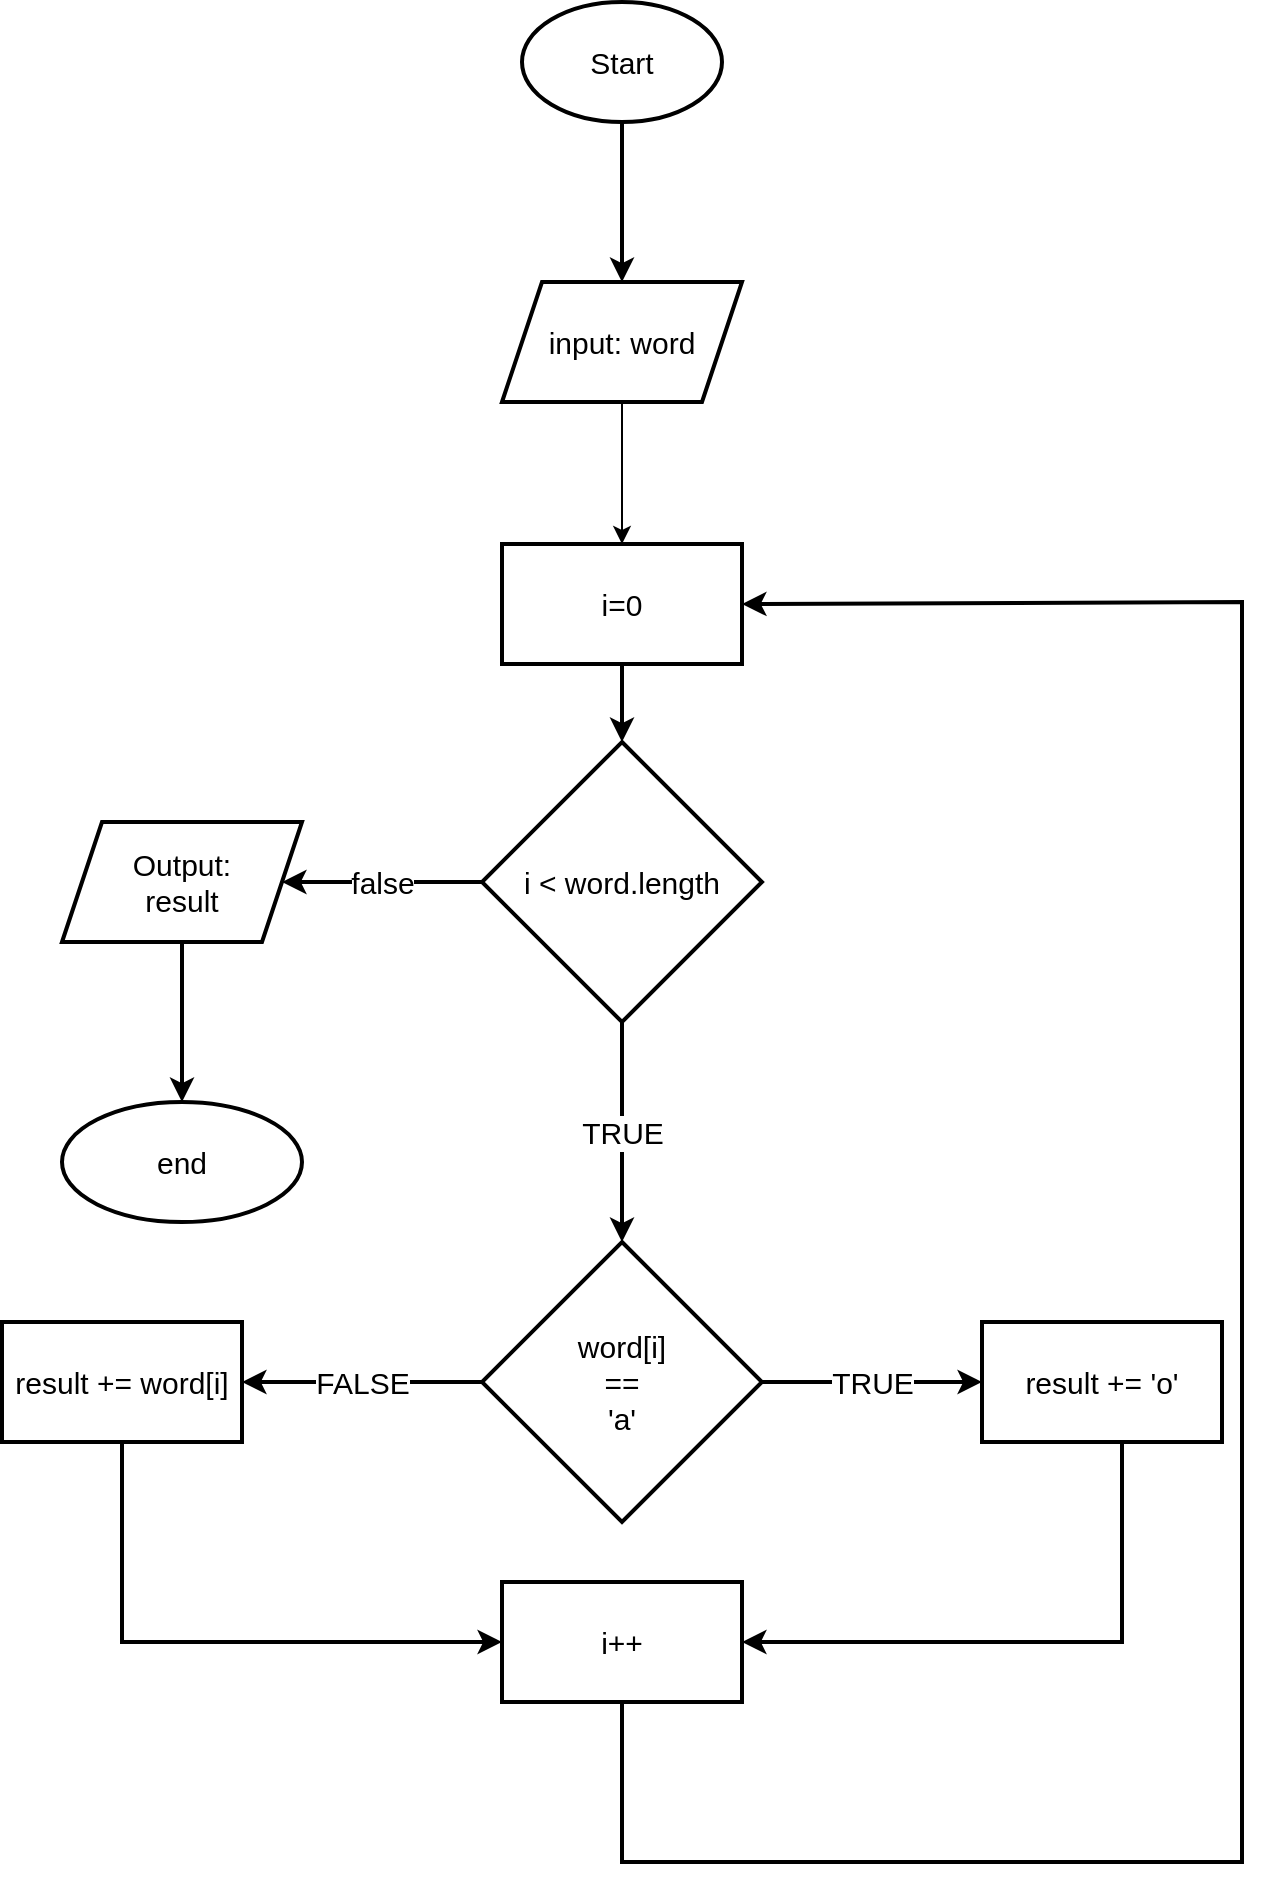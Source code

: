 <mxfile version="20.5.2" type="device"><diagram id="C5RBs43oDa-KdzZeNtuy" name="Page-1"><mxGraphModel dx="1929" dy="1093" grid="1" gridSize="10" guides="1" tooltips="1" connect="1" arrows="1" fold="1" page="1" pageScale="1" pageWidth="827" pageHeight="1169" math="0" shadow="0"><root><mxCell id="WIyWlLk6GJQsqaUBKTNV-0"/><mxCell id="WIyWlLk6GJQsqaUBKTNV-1" parent="WIyWlLk6GJQsqaUBKTNV-0"/><mxCell id="UPKNZFsaDmD6lfa7joEn-2" value="" style="edgeStyle=orthogonalEdgeStyle;rounded=0;orthogonalLoop=1;jettySize=auto;html=1;strokeWidth=2;fontSize=15;" parent="WIyWlLk6GJQsqaUBKTNV-1" source="UPKNZFsaDmD6lfa7joEn-0" target="UPKNZFsaDmD6lfa7joEn-1" edge="1"><mxGeometry relative="1" as="geometry"/></mxCell><mxCell id="UPKNZFsaDmD6lfa7joEn-0" value="Start" style="strokeWidth=2;html=1;shape=mxgraph.flowchart.start_1;whiteSpace=wrap;fontSize=15;" parent="WIyWlLk6GJQsqaUBKTNV-1" vertex="1"><mxGeometry x="360" y="210" width="100" height="60" as="geometry"/></mxCell><mxCell id="8gcg3rs3m0og1CqLpuB1-0" value="" style="edgeStyle=orthogonalEdgeStyle;rounded=0;orthogonalLoop=1;jettySize=auto;html=1;" edge="1" parent="WIyWlLk6GJQsqaUBKTNV-1" source="UPKNZFsaDmD6lfa7joEn-1" target="UPKNZFsaDmD6lfa7joEn-9"><mxGeometry relative="1" as="geometry"/></mxCell><mxCell id="UPKNZFsaDmD6lfa7joEn-1" value="input: word" style="shape=parallelogram;perimeter=parallelogramPerimeter;whiteSpace=wrap;html=1;fixedSize=1;strokeWidth=2;fontSize=15;" parent="WIyWlLk6GJQsqaUBKTNV-1" vertex="1"><mxGeometry x="350" y="350" width="120" height="60" as="geometry"/></mxCell><mxCell id="UPKNZFsaDmD6lfa7joEn-12" value="" style="edgeStyle=orthogonalEdgeStyle;rounded=0;orthogonalLoop=1;jettySize=auto;html=1;strokeWidth=2;fontSize=15;" parent="WIyWlLk6GJQsqaUBKTNV-1" source="UPKNZFsaDmD6lfa7joEn-9" target="UPKNZFsaDmD6lfa7joEn-11" edge="1"><mxGeometry relative="1" as="geometry"/></mxCell><mxCell id="UPKNZFsaDmD6lfa7joEn-9" value="i=0" style="whiteSpace=wrap;html=1;fontSize=15;strokeWidth=2;" parent="WIyWlLk6GJQsqaUBKTNV-1" vertex="1"><mxGeometry x="350" y="481" width="120" height="60" as="geometry"/></mxCell><mxCell id="UPKNZFsaDmD6lfa7joEn-14" value="false" style="edgeStyle=orthogonalEdgeStyle;rounded=0;orthogonalLoop=1;jettySize=auto;html=1;strokeWidth=2;fontSize=15;" parent="WIyWlLk6GJQsqaUBKTNV-1" source="UPKNZFsaDmD6lfa7joEn-11" target="UPKNZFsaDmD6lfa7joEn-13" edge="1"><mxGeometry relative="1" as="geometry"/></mxCell><mxCell id="UPKNZFsaDmD6lfa7joEn-22" value="TRUE" style="edgeStyle=orthogonalEdgeStyle;rounded=0;orthogonalLoop=1;jettySize=auto;html=1;strokeWidth=2;fontSize=15;" parent="WIyWlLk6GJQsqaUBKTNV-1" source="UPKNZFsaDmD6lfa7joEn-11" target="UPKNZFsaDmD6lfa7joEn-21" edge="1"><mxGeometry relative="1" as="geometry"/></mxCell><mxCell id="UPKNZFsaDmD6lfa7joEn-11" value="i &amp;lt; word.length" style="rhombus;whiteSpace=wrap;html=1;fontSize=15;strokeWidth=2;" parent="WIyWlLk6GJQsqaUBKTNV-1" vertex="1"><mxGeometry x="340" y="580" width="140" height="140" as="geometry"/></mxCell><mxCell id="UPKNZFsaDmD6lfa7joEn-18" value="" style="edgeStyle=orthogonalEdgeStyle;rounded=0;orthogonalLoop=1;jettySize=auto;html=1;strokeWidth=2;fontSize=15;" parent="WIyWlLk6GJQsqaUBKTNV-1" source="UPKNZFsaDmD6lfa7joEn-13" target="UPKNZFsaDmD6lfa7joEn-17" edge="1"><mxGeometry relative="1" as="geometry"/></mxCell><mxCell id="UPKNZFsaDmD6lfa7joEn-13" value="Output:&lt;br style=&quot;font-size: 15px;&quot;&gt;result" style="shape=parallelogram;perimeter=parallelogramPerimeter;whiteSpace=wrap;html=1;fixedSize=1;fontSize=15;strokeWidth=2;" parent="WIyWlLk6GJQsqaUBKTNV-1" vertex="1"><mxGeometry x="130" y="620" width="120" height="60" as="geometry"/></mxCell><mxCell id="UPKNZFsaDmD6lfa7joEn-17" value="end" style="ellipse;whiteSpace=wrap;html=1;fontSize=15;strokeWidth=2;" parent="WIyWlLk6GJQsqaUBKTNV-1" vertex="1"><mxGeometry x="130" y="760" width="120" height="60" as="geometry"/></mxCell><mxCell id="UPKNZFsaDmD6lfa7joEn-24" value="TRUE" style="edgeStyle=orthogonalEdgeStyle;rounded=0;orthogonalLoop=1;jettySize=auto;html=1;strokeWidth=2;fontSize=15;" parent="WIyWlLk6GJQsqaUBKTNV-1" source="UPKNZFsaDmD6lfa7joEn-21" target="UPKNZFsaDmD6lfa7joEn-23" edge="1"><mxGeometry relative="1" as="geometry"/></mxCell><mxCell id="UPKNZFsaDmD6lfa7joEn-28" value="FALSE" style="edgeStyle=orthogonalEdgeStyle;rounded=0;orthogonalLoop=1;jettySize=auto;html=1;strokeWidth=2;fontSize=15;" parent="WIyWlLk6GJQsqaUBKTNV-1" source="UPKNZFsaDmD6lfa7joEn-21" target="UPKNZFsaDmD6lfa7joEn-27" edge="1"><mxGeometry relative="1" as="geometry"/></mxCell><mxCell id="UPKNZFsaDmD6lfa7joEn-21" value="word[i]&lt;br style=&quot;font-size: 15px;&quot;&gt;==&lt;br style=&quot;font-size: 15px;&quot;&gt;'a'" style="rhombus;whiteSpace=wrap;html=1;fontSize=15;strokeWidth=2;" parent="WIyWlLk6GJQsqaUBKTNV-1" vertex="1"><mxGeometry x="340" y="830" width="140" height="140" as="geometry"/></mxCell><mxCell id="UPKNZFsaDmD6lfa7joEn-23" value="result += 'o'" style="whiteSpace=wrap;html=1;fontSize=15;strokeWidth=2;" parent="WIyWlLk6GJQsqaUBKTNV-1" vertex="1"><mxGeometry x="590" y="870" width="120" height="60" as="geometry"/></mxCell><mxCell id="UPKNZFsaDmD6lfa7joEn-27" value="result += word[i]" style="whiteSpace=wrap;html=1;fontSize=15;strokeWidth=2;" parent="WIyWlLk6GJQsqaUBKTNV-1" vertex="1"><mxGeometry x="100" y="870" width="120" height="60" as="geometry"/></mxCell><mxCell id="UPKNZFsaDmD6lfa7joEn-31" value="i++" style="rounded=0;whiteSpace=wrap;html=1;strokeWidth=2;fontSize=15;" parent="WIyWlLk6GJQsqaUBKTNV-1" vertex="1"><mxGeometry x="350" y="1000" width="120" height="60" as="geometry"/></mxCell><mxCell id="UPKNZFsaDmD6lfa7joEn-33" value="" style="endArrow=classic;html=1;rounded=0;strokeWidth=2;fontSize=15;entryX=1;entryY=0.5;entryDx=0;entryDy=0;" parent="WIyWlLk6GJQsqaUBKTNV-1" target="UPKNZFsaDmD6lfa7joEn-31" edge="1"><mxGeometry width="50" height="50" relative="1" as="geometry"><mxPoint x="660" y="930" as="sourcePoint"/><mxPoint x="530" y="1030" as="targetPoint"/><Array as="points"><mxPoint x="660" y="1030"/></Array></mxGeometry></mxCell><mxCell id="UPKNZFsaDmD6lfa7joEn-34" value="" style="endArrow=classic;html=1;rounded=0;strokeWidth=2;fontSize=15;entryX=0;entryY=0.5;entryDx=0;entryDy=0;" parent="WIyWlLk6GJQsqaUBKTNV-1" target="UPKNZFsaDmD6lfa7joEn-31" edge="1"><mxGeometry width="50" height="50" relative="1" as="geometry"><mxPoint x="160" y="930" as="sourcePoint"/><mxPoint x="320" y="1030" as="targetPoint"/><Array as="points"><mxPoint x="160" y="1030"/></Array></mxGeometry></mxCell><mxCell id="UPKNZFsaDmD6lfa7joEn-35" value="" style="endArrow=classic;html=1;rounded=0;strokeWidth=2;fontSize=15;exitX=0.5;exitY=1;exitDx=0;exitDy=0;entryX=1;entryY=0.5;entryDx=0;entryDy=0;" parent="WIyWlLk6GJQsqaUBKTNV-1" source="UPKNZFsaDmD6lfa7joEn-31" target="UPKNZFsaDmD6lfa7joEn-9" edge="1"><mxGeometry width="50" height="50" relative="1" as="geometry"><mxPoint x="420" y="900" as="sourcePoint"/><mxPoint x="490" y="550" as="targetPoint"/><Array as="points"><mxPoint x="410" y="1140"/><mxPoint x="720" y="1140"/><mxPoint x="720" y="510"/></Array></mxGeometry></mxCell></root></mxGraphModel></diagram></mxfile>